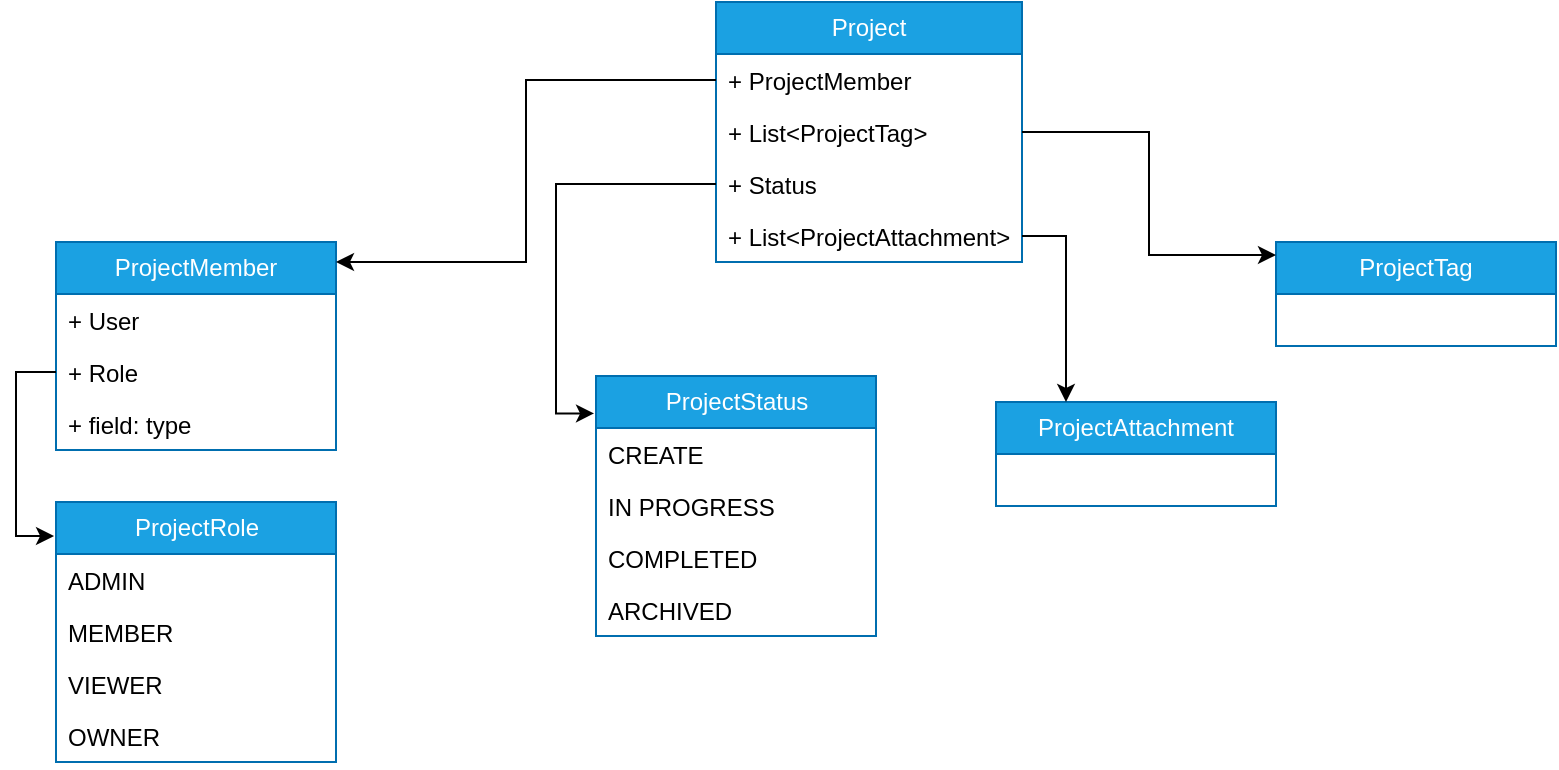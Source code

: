 <mxfile version="22.1.22" type="embed">
  <diagram name="Страница — 1" id="lHNMSIVzuQI41f1czJLG">
    <mxGraphModel dx="724" dy="457" grid="1" gridSize="10" guides="1" tooltips="1" connect="1" arrows="1" fold="1" page="1" pageScale="1" pageWidth="827" pageHeight="1169" math="0" shadow="0">
      <root>
        <mxCell id="0" />
        <mxCell id="1" parent="0" />
        <mxCell id="uPlOOPexyoqL6OrSGLRN-5" value="Project" style="swimlane;fontStyle=0;childLayout=stackLayout;horizontal=1;startSize=26;fillColor=#1ba1e2;horizontalStack=0;resizeParent=1;resizeParentMax=0;resizeLast=0;collapsible=1;marginBottom=0;whiteSpace=wrap;html=1;fontColor=#ffffff;strokeColor=#006EAF;" parent="1" vertex="1">
          <mxGeometry x="360" y="90" width="153" height="130" as="geometry" />
        </mxCell>
        <mxCell id="uPlOOPexyoqL6OrSGLRN-6" value="+ ProjectMember" style="text;strokeColor=none;fillColor=none;align=left;verticalAlign=top;spacingLeft=4;spacingRight=4;overflow=hidden;rotatable=0;points=[[0,0.5],[1,0.5]];portConstraint=eastwest;whiteSpace=wrap;html=1;" parent="uPlOOPexyoqL6OrSGLRN-5" vertex="1">
          <mxGeometry y="26" width="153" height="26" as="geometry" />
        </mxCell>
        <mxCell id="uPlOOPexyoqL6OrSGLRN-7" value="+ List&amp;lt;ProjectTag&amp;gt;" style="text;strokeColor=none;fillColor=none;align=left;verticalAlign=top;spacingLeft=4;spacingRight=4;overflow=hidden;rotatable=0;points=[[0,0.5],[1,0.5]];portConstraint=eastwest;whiteSpace=wrap;html=1;" parent="uPlOOPexyoqL6OrSGLRN-5" vertex="1">
          <mxGeometry y="52" width="153" height="26" as="geometry" />
        </mxCell>
        <mxCell id="uPlOOPexyoqL6OrSGLRN-22" value="+ Status" style="text;strokeColor=none;fillColor=none;align=left;verticalAlign=top;spacingLeft=4;spacingRight=4;overflow=hidden;rotatable=0;points=[[0,0.5],[1,0.5]];portConstraint=eastwest;whiteSpace=wrap;html=1;" parent="uPlOOPexyoqL6OrSGLRN-5" vertex="1">
          <mxGeometry y="78" width="153" height="26" as="geometry" />
        </mxCell>
        <mxCell id="uPlOOPexyoqL6OrSGLRN-35" value="+ List&amp;lt;ProjectAttachment&amp;gt;" style="text;strokeColor=none;fillColor=none;align=left;verticalAlign=top;spacingLeft=4;spacingRight=4;overflow=hidden;rotatable=0;points=[[0,0.5],[1,0.5]];portConstraint=eastwest;whiteSpace=wrap;html=1;" parent="uPlOOPexyoqL6OrSGLRN-5" vertex="1">
          <mxGeometry y="104" width="153" height="26" as="geometry" />
        </mxCell>
        <mxCell id="uPlOOPexyoqL6OrSGLRN-9" value="ProjectMember" style="swimlane;fontStyle=0;childLayout=stackLayout;horizontal=1;startSize=26;fillColor=#1ba1e2;horizontalStack=0;resizeParent=1;resizeParentMax=0;resizeLast=0;collapsible=1;marginBottom=0;whiteSpace=wrap;html=1;fontColor=#ffffff;strokeColor=#006EAF;" parent="1" vertex="1">
          <mxGeometry x="30" y="210" width="140" height="104" as="geometry" />
        </mxCell>
        <mxCell id="uPlOOPexyoqL6OrSGLRN-10" value="+ User" style="text;strokeColor=none;fillColor=none;align=left;verticalAlign=top;spacingLeft=4;spacingRight=4;overflow=hidden;rotatable=0;points=[[0,0.5],[1,0.5]];portConstraint=eastwest;whiteSpace=wrap;html=1;" parent="uPlOOPexyoqL6OrSGLRN-9" vertex="1">
          <mxGeometry y="26" width="140" height="26" as="geometry" />
        </mxCell>
        <mxCell id="uPlOOPexyoqL6OrSGLRN-11" value="+ Role" style="text;strokeColor=none;fillColor=none;align=left;verticalAlign=top;spacingLeft=4;spacingRight=4;overflow=hidden;rotatable=0;points=[[0,0.5],[1,0.5]];portConstraint=eastwest;whiteSpace=wrap;html=1;" parent="uPlOOPexyoqL6OrSGLRN-9" vertex="1">
          <mxGeometry y="52" width="140" height="26" as="geometry" />
        </mxCell>
        <mxCell id="uPlOOPexyoqL6OrSGLRN-12" value="+ field: type" style="text;strokeColor=none;fillColor=none;align=left;verticalAlign=top;spacingLeft=4;spacingRight=4;overflow=hidden;rotatable=0;points=[[0,0.5],[1,0.5]];portConstraint=eastwest;whiteSpace=wrap;html=1;" parent="uPlOOPexyoqL6OrSGLRN-9" vertex="1">
          <mxGeometry y="78" width="140" height="26" as="geometry" />
        </mxCell>
        <mxCell id="uPlOOPexyoqL6OrSGLRN-13" style="edgeStyle=orthogonalEdgeStyle;rounded=0;orthogonalLoop=1;jettySize=auto;html=1;exitX=0;exitY=0.5;exitDx=0;exitDy=0;entryX=1;entryY=0.096;entryDx=0;entryDy=0;entryPerimeter=0;" parent="1" source="uPlOOPexyoqL6OrSGLRN-6" target="uPlOOPexyoqL6OrSGLRN-9" edge="1">
          <mxGeometry relative="1" as="geometry" />
        </mxCell>
        <mxCell id="uPlOOPexyoqL6OrSGLRN-14" value="ProjectTag" style="swimlane;fontStyle=0;childLayout=stackLayout;horizontal=1;startSize=26;fillColor=#1ba1e2;horizontalStack=0;resizeParent=1;resizeParentMax=0;resizeLast=0;collapsible=1;marginBottom=0;whiteSpace=wrap;html=1;fontColor=#ffffff;strokeColor=#006EAF;" parent="1" vertex="1">
          <mxGeometry x="640" y="210" width="140" height="52" as="geometry" />
        </mxCell>
        <mxCell id="uPlOOPexyoqL6OrSGLRN-18" style="edgeStyle=orthogonalEdgeStyle;rounded=0;orthogonalLoop=1;jettySize=auto;html=1;exitX=1;exitY=0.5;exitDx=0;exitDy=0;entryX=0;entryY=0.125;entryDx=0;entryDy=0;entryPerimeter=0;" parent="1" source="uPlOOPexyoqL6OrSGLRN-7" target="uPlOOPexyoqL6OrSGLRN-14" edge="1">
          <mxGeometry relative="1" as="geometry" />
        </mxCell>
        <mxCell id="uPlOOPexyoqL6OrSGLRN-23" value="ProjectStatus" style="swimlane;fontStyle=0;childLayout=stackLayout;horizontal=1;startSize=26;fillColor=#1ba1e2;horizontalStack=0;resizeParent=1;resizeParentMax=0;resizeLast=0;collapsible=1;marginBottom=0;html=1;fontColor=#ffffff;strokeColor=#006EAF;" parent="1" vertex="1">
          <mxGeometry x="300" y="277" width="140" height="130" as="geometry" />
        </mxCell>
        <mxCell id="uPlOOPexyoqL6OrSGLRN-24" value="CREATE" style="text;strokeColor=none;fillColor=none;align=left;verticalAlign=top;spacingLeft=4;spacingRight=4;overflow=hidden;rotatable=0;points=[[0,0.5],[1,0.5]];portConstraint=eastwest;whiteSpace=wrap;html=1;" parent="uPlOOPexyoqL6OrSGLRN-23" vertex="1">
          <mxGeometry y="26" width="140" height="26" as="geometry" />
        </mxCell>
        <mxCell id="uPlOOPexyoqL6OrSGLRN-25" value="IN PROGRESS" style="text;strokeColor=none;fillColor=none;align=left;verticalAlign=top;spacingLeft=4;spacingRight=4;overflow=hidden;rotatable=0;points=[[0,0.5],[1,0.5]];portConstraint=eastwest;whiteSpace=wrap;html=1;" parent="uPlOOPexyoqL6OrSGLRN-23" vertex="1">
          <mxGeometry y="52" width="140" height="26" as="geometry" />
        </mxCell>
        <mxCell id="uPlOOPexyoqL6OrSGLRN-26" value="COMPLETED" style="text;strokeColor=none;fillColor=none;align=left;verticalAlign=top;spacingLeft=4;spacingRight=4;overflow=hidden;rotatable=0;points=[[0,0.5],[1,0.5]];portConstraint=eastwest;whiteSpace=wrap;html=1;" parent="uPlOOPexyoqL6OrSGLRN-23" vertex="1">
          <mxGeometry y="78" width="140" height="26" as="geometry" />
        </mxCell>
        <mxCell id="uPlOOPexyoqL6OrSGLRN-28" value="ARCHIVED" style="text;strokeColor=none;fillColor=none;align=left;verticalAlign=top;spacingLeft=4;spacingRight=4;overflow=hidden;rotatable=0;points=[[0,0.5],[1,0.5]];portConstraint=eastwest;whiteSpace=wrap;html=1;" parent="uPlOOPexyoqL6OrSGLRN-23" vertex="1">
          <mxGeometry y="104" width="140" height="26" as="geometry" />
        </mxCell>
        <mxCell id="uPlOOPexyoqL6OrSGLRN-27" style="edgeStyle=orthogonalEdgeStyle;rounded=0;orthogonalLoop=1;jettySize=auto;html=1;exitX=0;exitY=0.5;exitDx=0;exitDy=0;entryX=-0.007;entryY=0.144;entryDx=0;entryDy=0;entryPerimeter=0;" parent="1" source="uPlOOPexyoqL6OrSGLRN-22" target="uPlOOPexyoqL6OrSGLRN-23" edge="1">
          <mxGeometry relative="1" as="geometry">
            <mxPoint x="310" y="250" as="targetPoint" />
          </mxGeometry>
        </mxCell>
        <mxCell id="uPlOOPexyoqL6OrSGLRN-29" value="ProjectRole" style="swimlane;fontStyle=0;childLayout=stackLayout;horizontal=1;startSize=26;fillColor=#1ba1e2;horizontalStack=0;resizeParent=1;resizeParentMax=0;resizeLast=0;collapsible=1;marginBottom=0;html=1;fontColor=#ffffff;strokeColor=#006EAF;" parent="1" vertex="1">
          <mxGeometry x="30" y="340" width="140" height="130" as="geometry" />
        </mxCell>
        <mxCell id="uPlOOPexyoqL6OrSGLRN-30" value="ADMIN" style="text;strokeColor=none;fillColor=none;align=left;verticalAlign=top;spacingLeft=4;spacingRight=4;overflow=hidden;rotatable=0;points=[[0,0.5],[1,0.5]];portConstraint=eastwest;whiteSpace=wrap;html=1;" parent="uPlOOPexyoqL6OrSGLRN-29" vertex="1">
          <mxGeometry y="26" width="140" height="26" as="geometry" />
        </mxCell>
        <mxCell id="uPlOOPexyoqL6OrSGLRN-31" value="MEMBER" style="text;strokeColor=none;fillColor=none;align=left;verticalAlign=top;spacingLeft=4;spacingRight=4;overflow=hidden;rotatable=0;points=[[0,0.5],[1,0.5]];portConstraint=eastwest;whiteSpace=wrap;html=1;" parent="uPlOOPexyoqL6OrSGLRN-29" vertex="1">
          <mxGeometry y="52" width="140" height="26" as="geometry" />
        </mxCell>
        <mxCell id="uPlOOPexyoqL6OrSGLRN-32" value="VIEWER" style="text;strokeColor=none;fillColor=none;align=left;verticalAlign=top;spacingLeft=4;spacingRight=4;overflow=hidden;rotatable=0;points=[[0,0.5],[1,0.5]];portConstraint=eastwest;whiteSpace=wrap;html=1;" parent="uPlOOPexyoqL6OrSGLRN-29" vertex="1">
          <mxGeometry y="78" width="140" height="26" as="geometry" />
        </mxCell>
        <mxCell id="uPlOOPexyoqL6OrSGLRN-33" value="OWNER" style="text;strokeColor=none;fillColor=none;align=left;verticalAlign=top;spacingLeft=4;spacingRight=4;overflow=hidden;rotatable=0;points=[[0,0.5],[1,0.5]];portConstraint=eastwest;whiteSpace=wrap;html=1;" parent="uPlOOPexyoqL6OrSGLRN-29" vertex="1">
          <mxGeometry y="104" width="140" height="26" as="geometry" />
        </mxCell>
        <mxCell id="uPlOOPexyoqL6OrSGLRN-34" style="edgeStyle=orthogonalEdgeStyle;rounded=0;orthogonalLoop=1;jettySize=auto;html=1;exitX=0;exitY=0.5;exitDx=0;exitDy=0;entryX=-0.007;entryY=0.131;entryDx=0;entryDy=0;entryPerimeter=0;" parent="1" source="uPlOOPexyoqL6OrSGLRN-11" target="uPlOOPexyoqL6OrSGLRN-29" edge="1">
          <mxGeometry relative="1" as="geometry" />
        </mxCell>
        <mxCell id="uPlOOPexyoqL6OrSGLRN-36" value="ProjectAttachment" style="swimlane;fontStyle=0;childLayout=stackLayout;horizontal=1;startSize=26;fillColor=#1ba1e2;horizontalStack=0;resizeParent=1;resizeParentMax=0;resizeLast=0;collapsible=1;marginBottom=0;whiteSpace=wrap;html=1;fontColor=#ffffff;strokeColor=#006EAF;" parent="1" vertex="1">
          <mxGeometry x="500" y="290" width="140" height="52" as="geometry" />
        </mxCell>
        <mxCell id="uPlOOPexyoqL6OrSGLRN-40" style="edgeStyle=orthogonalEdgeStyle;rounded=0;orthogonalLoop=1;jettySize=auto;html=1;exitX=1;exitY=0.5;exitDx=0;exitDy=0;entryX=0.25;entryY=0;entryDx=0;entryDy=0;" parent="1" source="uPlOOPexyoqL6OrSGLRN-35" target="uPlOOPexyoqL6OrSGLRN-36" edge="1">
          <mxGeometry relative="1" as="geometry" />
        </mxCell>
      </root>
    </mxGraphModel>
  </diagram>
</mxfile>
